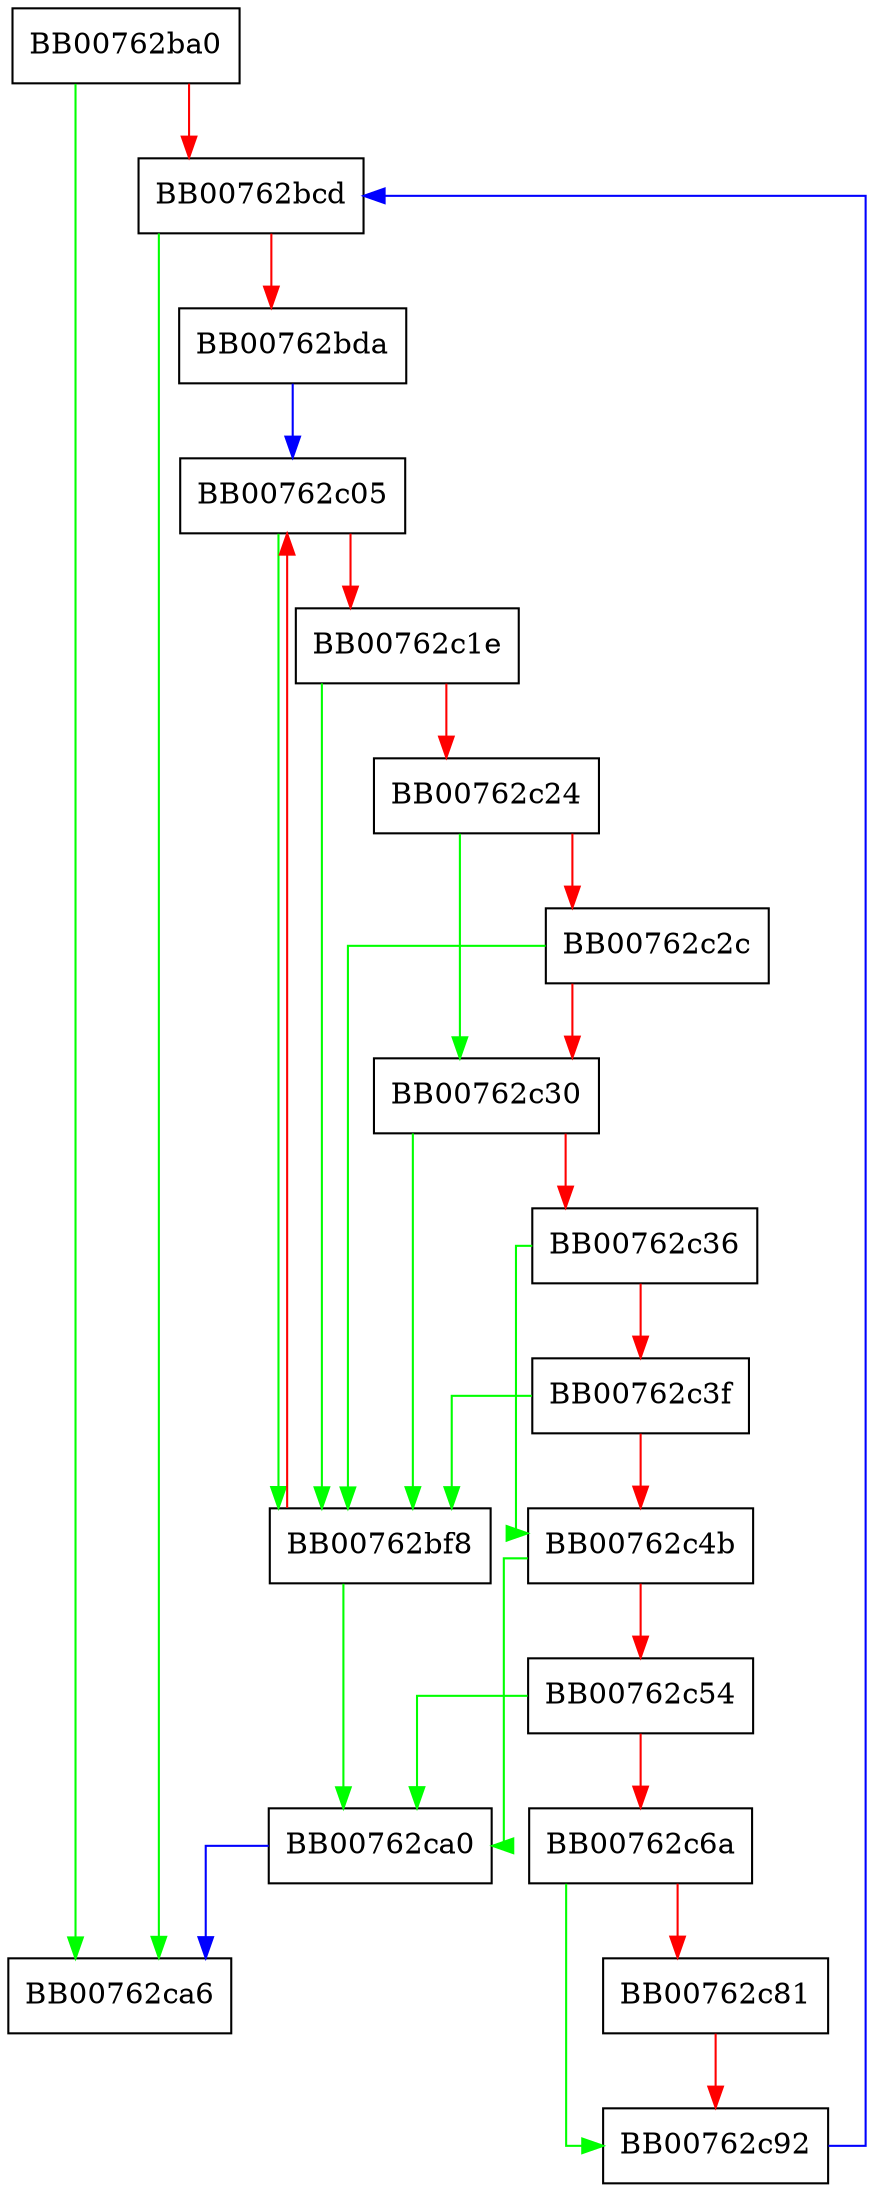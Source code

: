 digraph evp_pkey_get_params_to_ctrl {
  node [shape="box"];
  graph [splines=ortho];
  BB00762ba0 -> BB00762ca6 [color="green"];
  BB00762ba0 -> BB00762bcd [color="red"];
  BB00762bcd -> BB00762ca6 [color="green"];
  BB00762bcd -> BB00762bda [color="red"];
  BB00762bda -> BB00762c05 [color="blue"];
  BB00762bf8 -> BB00762ca0 [color="green"];
  BB00762bf8 -> BB00762c05 [color="red"];
  BB00762c05 -> BB00762bf8 [color="green"];
  BB00762c05 -> BB00762c1e [color="red"];
  BB00762c1e -> BB00762bf8 [color="green"];
  BB00762c1e -> BB00762c24 [color="red"];
  BB00762c24 -> BB00762c30 [color="green"];
  BB00762c24 -> BB00762c2c [color="red"];
  BB00762c2c -> BB00762bf8 [color="green"];
  BB00762c2c -> BB00762c30 [color="red"];
  BB00762c30 -> BB00762bf8 [color="green"];
  BB00762c30 -> BB00762c36 [color="red"];
  BB00762c36 -> BB00762c4b [color="green"];
  BB00762c36 -> BB00762c3f [color="red"];
  BB00762c3f -> BB00762bf8 [color="green"];
  BB00762c3f -> BB00762c4b [color="red"];
  BB00762c4b -> BB00762ca0 [color="green"];
  BB00762c4b -> BB00762c54 [color="red"];
  BB00762c54 -> BB00762ca0 [color="green"];
  BB00762c54 -> BB00762c6a [color="red"];
  BB00762c6a -> BB00762c92 [color="green"];
  BB00762c6a -> BB00762c81 [color="red"];
  BB00762c81 -> BB00762c92 [color="red"];
  BB00762c92 -> BB00762bcd [color="blue"];
  BB00762ca0 -> BB00762ca6 [color="blue"];
}